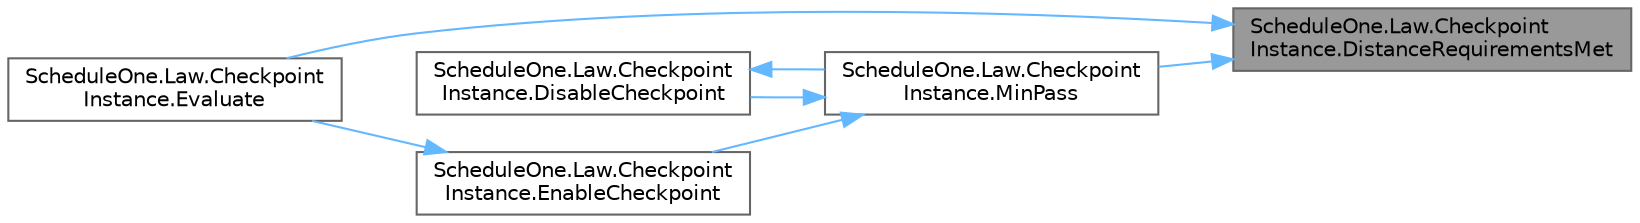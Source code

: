 digraph "ScheduleOne.Law.CheckpointInstance.DistanceRequirementsMet"
{
 // LATEX_PDF_SIZE
  bgcolor="transparent";
  edge [fontname=Helvetica,fontsize=10,labelfontname=Helvetica,labelfontsize=10];
  node [fontname=Helvetica,fontsize=10,shape=box,height=0.2,width=0.4];
  rankdir="RL";
  Node1 [id="Node000001",label="ScheduleOne.Law.Checkpoint\lInstance.DistanceRequirementsMet",height=0.2,width=0.4,color="gray40", fillcolor="grey60", style="filled", fontcolor="black",tooltip=" "];
  Node1 -> Node2 [id="edge1_Node000001_Node000002",dir="back",color="steelblue1",style="solid",tooltip=" "];
  Node2 [id="Node000002",label="ScheduleOne.Law.Checkpoint\lInstance.Evaluate",height=0.2,width=0.4,color="grey40", fillcolor="white", style="filled",URL="$class_schedule_one_1_1_law_1_1_checkpoint_instance.html#ad99aebb7ba09a3bf4f57935e4c0168bf",tooltip=" "];
  Node1 -> Node3 [id="edge2_Node000001_Node000003",dir="back",color="steelblue1",style="solid",tooltip=" "];
  Node3 [id="Node000003",label="ScheduleOne.Law.Checkpoint\lInstance.MinPass",height=0.2,width=0.4,color="grey40", fillcolor="white", style="filled",URL="$class_schedule_one_1_1_law_1_1_checkpoint_instance.html#a770fd6529f289afbf6082b485cd73faa",tooltip=" "];
  Node3 -> Node4 [id="edge3_Node000003_Node000004",dir="back",color="steelblue1",style="solid",tooltip=" "];
  Node4 [id="Node000004",label="ScheduleOne.Law.Checkpoint\lInstance.DisableCheckpoint",height=0.2,width=0.4,color="grey40", fillcolor="white", style="filled",URL="$class_schedule_one_1_1_law_1_1_checkpoint_instance.html#afc877a4439100af764a0260fe8fca5a0",tooltip=" "];
  Node4 -> Node3 [id="edge4_Node000004_Node000003",dir="back",color="steelblue1",style="solid",tooltip=" "];
  Node3 -> Node5 [id="edge5_Node000003_Node000005",dir="back",color="steelblue1",style="solid",tooltip=" "];
  Node5 [id="Node000005",label="ScheduleOne.Law.Checkpoint\lInstance.EnableCheckpoint",height=0.2,width=0.4,color="grey40", fillcolor="white", style="filled",URL="$class_schedule_one_1_1_law_1_1_checkpoint_instance.html#a0e8d0777cbb5e1d25442a1f89452ef90",tooltip=" "];
  Node5 -> Node2 [id="edge6_Node000005_Node000002",dir="back",color="steelblue1",style="solid",tooltip=" "];
}
